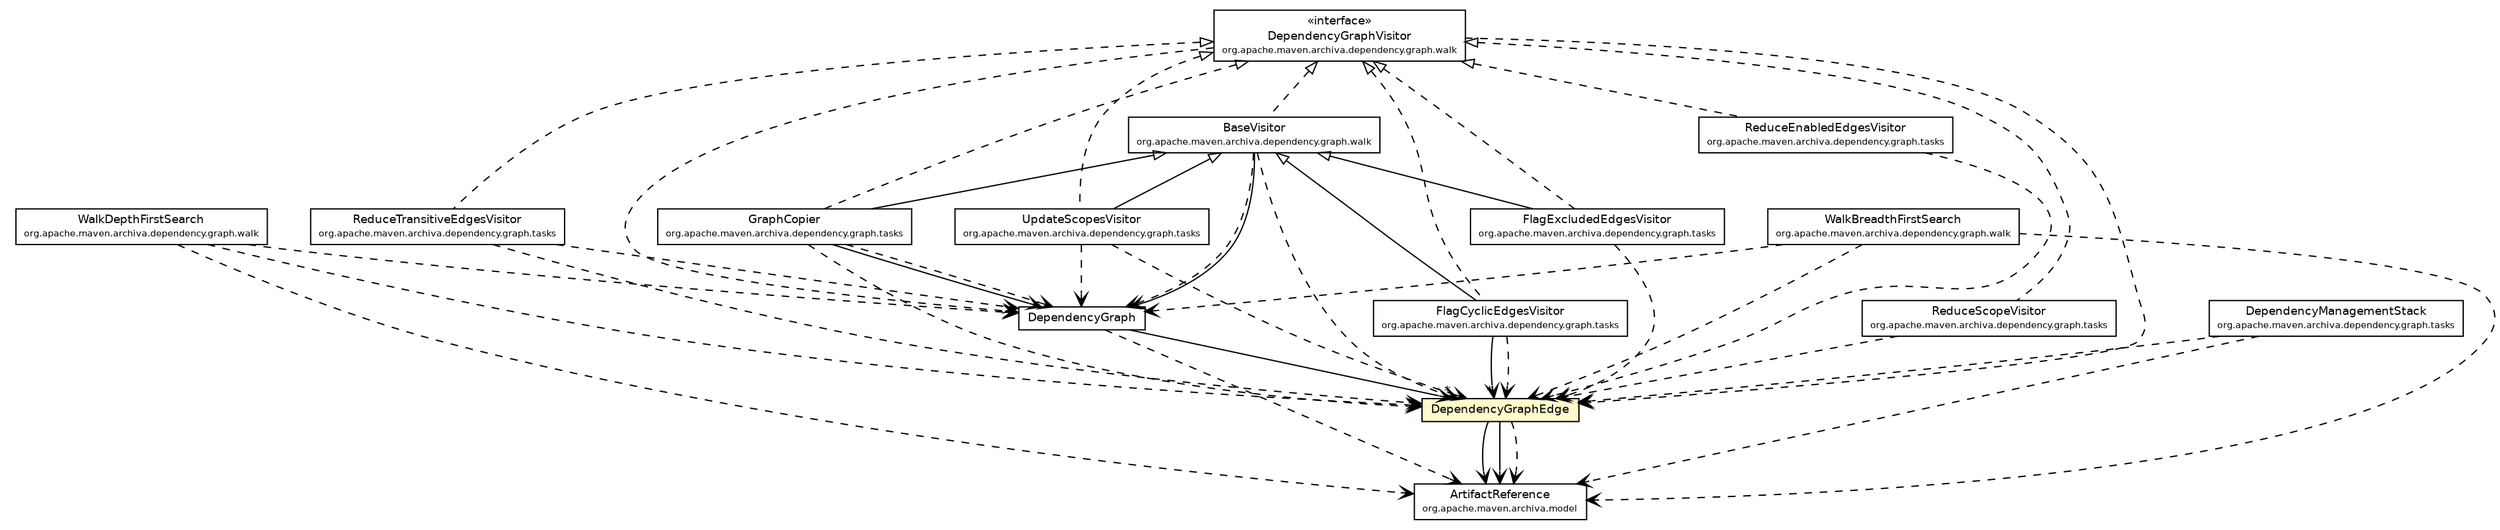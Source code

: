 #!/usr/local/bin/dot
#
# Class diagram 
# Generated by UmlGraph version 4.6 (http://www.spinellis.gr/sw/umlgraph)
#

digraph G {
	edge [fontname="Helvetica",fontsize=10,labelfontname="Helvetica",labelfontsize=10];
	node [fontname="Helvetica",fontsize=10,shape=plaintext];
	// org.apache.maven.archiva.dependency.graph.DependencyGraphEdge
	c125294 [label=<<table border="0" cellborder="1" cellspacing="0" cellpadding="2" port="p" bgcolor="lemonChiffon" href="./DependencyGraphEdge.html">
		<tr><td><table border="0" cellspacing="0" cellpadding="1">
			<tr><td> DependencyGraphEdge </td></tr>
		</table></td></tr>
		</table>>, fontname="Helvetica", fontcolor="black", fontsize=9.0];
	// org.apache.maven.archiva.dependency.graph.DependencyGraph
	c125296 [label=<<table border="0" cellborder="1" cellspacing="0" cellpadding="2" port="p" href="./DependencyGraph.html">
		<tr><td><table border="0" cellspacing="0" cellpadding="1">
			<tr><td> DependencyGraph </td></tr>
		</table></td></tr>
		</table>>, fontname="Helvetica", fontcolor="black", fontsize=9.0];
	// org.apache.maven.archiva.dependency.graph.tasks.UpdateScopesVisitor
	c125311 [label=<<table border="0" cellborder="1" cellspacing="0" cellpadding="2" port="p" href="./tasks/UpdateScopesVisitor.html">
		<tr><td><table border="0" cellspacing="0" cellpadding="1">
			<tr><td> UpdateScopesVisitor </td></tr>
			<tr><td><font point-size="7.0"> org.apache.maven.archiva.dependency.graph.tasks </font></td></tr>
		</table></td></tr>
		</table>>, fontname="Helvetica", fontcolor="black", fontsize=9.0];
	// org.apache.maven.archiva.dependency.graph.tasks.ReduceTransitiveEdgesVisitor
	c125316 [label=<<table border="0" cellborder="1" cellspacing="0" cellpadding="2" port="p" href="./tasks/ReduceTransitiveEdgesVisitor.html">
		<tr><td><table border="0" cellspacing="0" cellpadding="1">
			<tr><td> ReduceTransitiveEdgesVisitor </td></tr>
			<tr><td><font point-size="7.0"> org.apache.maven.archiva.dependency.graph.tasks </font></td></tr>
		</table></td></tr>
		</table>>, fontname="Helvetica", fontcolor="black", fontsize=9.0];
	// org.apache.maven.archiva.dependency.graph.tasks.ReduceScopeVisitor
	c125318 [label=<<table border="0" cellborder="1" cellspacing="0" cellpadding="2" port="p" href="./tasks/ReduceScopeVisitor.html">
		<tr><td><table border="0" cellspacing="0" cellpadding="1">
			<tr><td> ReduceScopeVisitor </td></tr>
			<tr><td><font point-size="7.0"> org.apache.maven.archiva.dependency.graph.tasks </font></td></tr>
		</table></td></tr>
		</table>>, fontname="Helvetica", fontcolor="black", fontsize=9.0];
	// org.apache.maven.archiva.dependency.graph.tasks.ReduceEnabledEdgesVisitor
	c125320 [label=<<table border="0" cellborder="1" cellspacing="0" cellpadding="2" port="p" href="./tasks/ReduceEnabledEdgesVisitor.html">
		<tr><td><table border="0" cellspacing="0" cellpadding="1">
			<tr><td> ReduceEnabledEdgesVisitor </td></tr>
			<tr><td><font point-size="7.0"> org.apache.maven.archiva.dependency.graph.tasks </font></td></tr>
		</table></td></tr>
		</table>>, fontname="Helvetica", fontcolor="black", fontsize=9.0];
	// org.apache.maven.archiva.dependency.graph.tasks.GraphCopier
	c125324 [label=<<table border="0" cellborder="1" cellspacing="0" cellpadding="2" port="p" href="./tasks/GraphCopier.html">
		<tr><td><table border="0" cellspacing="0" cellpadding="1">
			<tr><td> GraphCopier </td></tr>
			<tr><td><font point-size="7.0"> org.apache.maven.archiva.dependency.graph.tasks </font></td></tr>
		</table></td></tr>
		</table>>, fontname="Helvetica", fontcolor="black", fontsize=9.0];
	// org.apache.maven.archiva.dependency.graph.tasks.FlagExcludedEdgesVisitor
	c125325 [label=<<table border="0" cellborder="1" cellspacing="0" cellpadding="2" port="p" href="./tasks/FlagExcludedEdgesVisitor.html">
		<tr><td><table border="0" cellspacing="0" cellpadding="1">
			<tr><td> FlagExcludedEdgesVisitor </td></tr>
			<tr><td><font point-size="7.0"> org.apache.maven.archiva.dependency.graph.tasks </font></td></tr>
		</table></td></tr>
		</table>>, fontname="Helvetica", fontcolor="black", fontsize=9.0];
	// org.apache.maven.archiva.dependency.graph.tasks.FlagCyclicEdgesVisitor
	c125327 [label=<<table border="0" cellborder="1" cellspacing="0" cellpadding="2" port="p" href="./tasks/FlagCyclicEdgesVisitor.html">
		<tr><td><table border="0" cellspacing="0" cellpadding="1">
			<tr><td> FlagCyclicEdgesVisitor </td></tr>
			<tr><td><font point-size="7.0"> org.apache.maven.archiva.dependency.graph.tasks </font></td></tr>
		</table></td></tr>
		</table>>, fontname="Helvetica", fontcolor="black", fontsize=9.0];
	// org.apache.maven.archiva.dependency.graph.tasks.DependencyManagementStack
	c125329 [label=<<table border="0" cellborder="1" cellspacing="0" cellpadding="2" port="p" href="./tasks/DependencyManagementStack.html">
		<tr><td><table border="0" cellspacing="0" cellpadding="1">
			<tr><td> DependencyManagementStack </td></tr>
			<tr><td><font point-size="7.0"> org.apache.maven.archiva.dependency.graph.tasks </font></td></tr>
		</table></td></tr>
		</table>>, fontname="Helvetica", fontcolor="black", fontsize=9.0];
	// org.apache.maven.archiva.dependency.graph.walk.WalkDepthFirstSearch
	c125333 [label=<<table border="0" cellborder="1" cellspacing="0" cellpadding="2" port="p" href="./walk/WalkDepthFirstSearch.html">
		<tr><td><table border="0" cellspacing="0" cellpadding="1">
			<tr><td> WalkDepthFirstSearch </td></tr>
			<tr><td><font point-size="7.0"> org.apache.maven.archiva.dependency.graph.walk </font></td></tr>
		</table></td></tr>
		</table>>, fontname="Helvetica", fontcolor="black", fontsize=9.0];
	// org.apache.maven.archiva.dependency.graph.walk.WalkBreadthFirstSearch
	c125334 [label=<<table border="0" cellborder="1" cellspacing="0" cellpadding="2" port="p" href="./walk/WalkBreadthFirstSearch.html">
		<tr><td><table border="0" cellspacing="0" cellpadding="1">
			<tr><td> WalkBreadthFirstSearch </td></tr>
			<tr><td><font point-size="7.0"> org.apache.maven.archiva.dependency.graph.walk </font></td></tr>
		</table></td></tr>
		</table>>, fontname="Helvetica", fontcolor="black", fontsize=9.0];
	// org.apache.maven.archiva.dependency.graph.walk.DependencyGraphVisitor
	c125336 [label=<<table border="0" cellborder="1" cellspacing="0" cellpadding="2" port="p" href="./walk/DependencyGraphVisitor.html">
		<tr><td><table border="0" cellspacing="0" cellpadding="1">
			<tr><td> &laquo;interface&raquo; </td></tr>
			<tr><td> DependencyGraphVisitor </td></tr>
			<tr><td><font point-size="7.0"> org.apache.maven.archiva.dependency.graph.walk </font></td></tr>
		</table></td></tr>
		</table>>, fontname="Helvetica", fontcolor="black", fontsize=9.0];
	// org.apache.maven.archiva.dependency.graph.walk.BaseVisitor
	c125337 [label=<<table border="0" cellborder="1" cellspacing="0" cellpadding="2" port="p" href="./walk/BaseVisitor.html">
		<tr><td><table border="0" cellspacing="0" cellpadding="1">
			<tr><td> BaseVisitor </td></tr>
			<tr><td><font point-size="7.0"> org.apache.maven.archiva.dependency.graph.walk </font></td></tr>
		</table></td></tr>
		</table>>, fontname="Helvetica", fontcolor="black", fontsize=9.0];
	//org.apache.maven.archiva.dependency.graph.tasks.UpdateScopesVisitor extends org.apache.maven.archiva.dependency.graph.walk.BaseVisitor
	c125337:p -> c125311:p [dir=back,arrowtail=empty];
	//org.apache.maven.archiva.dependency.graph.tasks.UpdateScopesVisitor implements org.apache.maven.archiva.dependency.graph.walk.DependencyGraphVisitor
	c125336:p -> c125311:p [dir=back,arrowtail=empty,style=dashed];
	//org.apache.maven.archiva.dependency.graph.tasks.ReduceTransitiveEdgesVisitor implements org.apache.maven.archiva.dependency.graph.walk.DependencyGraphVisitor
	c125336:p -> c125316:p [dir=back,arrowtail=empty,style=dashed];
	//org.apache.maven.archiva.dependency.graph.tasks.ReduceScopeVisitor implements org.apache.maven.archiva.dependency.graph.walk.DependencyGraphVisitor
	c125336:p -> c125318:p [dir=back,arrowtail=empty,style=dashed];
	//org.apache.maven.archiva.dependency.graph.tasks.ReduceEnabledEdgesVisitor implements org.apache.maven.archiva.dependency.graph.walk.DependencyGraphVisitor
	c125336:p -> c125320:p [dir=back,arrowtail=empty,style=dashed];
	//org.apache.maven.archiva.dependency.graph.tasks.GraphCopier extends org.apache.maven.archiva.dependency.graph.walk.BaseVisitor
	c125337:p -> c125324:p [dir=back,arrowtail=empty];
	//org.apache.maven.archiva.dependency.graph.tasks.GraphCopier implements org.apache.maven.archiva.dependency.graph.walk.DependencyGraphVisitor
	c125336:p -> c125324:p [dir=back,arrowtail=empty,style=dashed];
	//org.apache.maven.archiva.dependency.graph.tasks.FlagExcludedEdgesVisitor extends org.apache.maven.archiva.dependency.graph.walk.BaseVisitor
	c125337:p -> c125325:p [dir=back,arrowtail=empty];
	//org.apache.maven.archiva.dependency.graph.tasks.FlagExcludedEdgesVisitor implements org.apache.maven.archiva.dependency.graph.walk.DependencyGraphVisitor
	c125336:p -> c125325:p [dir=back,arrowtail=empty,style=dashed];
	//org.apache.maven.archiva.dependency.graph.tasks.FlagCyclicEdgesVisitor extends org.apache.maven.archiva.dependency.graph.walk.BaseVisitor
	c125337:p -> c125327:p [dir=back,arrowtail=empty];
	//org.apache.maven.archiva.dependency.graph.tasks.FlagCyclicEdgesVisitor implements org.apache.maven.archiva.dependency.graph.walk.DependencyGraphVisitor
	c125336:p -> c125327:p [dir=back,arrowtail=empty,style=dashed];
	//org.apache.maven.archiva.dependency.graph.walk.BaseVisitor implements org.apache.maven.archiva.dependency.graph.walk.DependencyGraphVisitor
	c125336:p -> c125337:p [dir=back,arrowtail=empty,style=dashed];
	// org.apache.maven.archiva.dependency.graph.DependencyGraphEdge NAVASSOC org.apache.maven.archiva.model.ArtifactReference
	c125294:p -> c125407:p [taillabel="", label="", headlabel="", fontname="Helvetica", fontcolor="black", fontsize=10.0, color="black", arrowhead=open];
	// org.apache.maven.archiva.dependency.graph.DependencyGraphEdge NAVASSOC org.apache.maven.archiva.model.ArtifactReference
	c125294:p -> c125407:p [taillabel="", label="", headlabel="", fontname="Helvetica", fontcolor="black", fontsize=10.0, color="black", arrowhead=open];
	// org.apache.maven.archiva.dependency.graph.DependencyGraph NAVASSOC org.apache.maven.archiva.dependency.graph.DependencyGraphEdge
	c125296:p -> c125294:p [taillabel="", label="", headlabel="*", fontname="Helvetica", fontcolor="black", fontsize=10.0, color="black", arrowhead=open];
	// org.apache.maven.archiva.dependency.graph.tasks.GraphCopier NAVASSOC org.apache.maven.archiva.dependency.graph.DependencyGraph
	c125324:p -> c125296:p [taillabel="", label="", headlabel="", fontname="Helvetica", fontcolor="black", fontsize=10.0, color="black", arrowhead=open];
	// org.apache.maven.archiva.dependency.graph.tasks.FlagCyclicEdgesVisitor NAVASSOC org.apache.maven.archiva.dependency.graph.DependencyGraphEdge
	c125327:p -> c125294:p [taillabel="", label="", headlabel="*", fontname="Helvetica", fontcolor="black", fontsize=10.0, color="black", arrowhead=open];
	// org.apache.maven.archiva.dependency.graph.walk.BaseVisitor NAVASSOC org.apache.maven.archiva.dependency.graph.DependencyGraph
	c125337:p -> c125296:p [taillabel="", label="", headlabel="", fontname="Helvetica", fontcolor="black", fontsize=10.0, color="black", arrowhead=open];
	// org.apache.maven.archiva.dependency.graph.DependencyGraphEdge DEPEND org.apache.maven.archiva.model.ArtifactReference
	c125294:p -> c125407:p [taillabel="", label="", headlabel="", fontname="Helvetica", fontcolor="black", fontsize=10.0, color="black", arrowhead=open, style=dashed];
	// org.apache.maven.archiva.dependency.graph.DependencyGraph DEPEND org.apache.maven.archiva.model.ArtifactReference
	c125296:p -> c125407:p [taillabel="", label="", headlabel="", fontname="Helvetica", fontcolor="black", fontsize=10.0, color="black", arrowhead=open, style=dashed];
	// org.apache.maven.archiva.dependency.graph.tasks.UpdateScopesVisitor DEPEND org.apache.maven.archiva.dependency.graph.DependencyGraphEdge
	c125311:p -> c125294:p [taillabel="", label="", headlabel="", fontname="Helvetica", fontcolor="black", fontsize=10.0, color="black", arrowhead=open, style=dashed];
	// org.apache.maven.archiva.dependency.graph.tasks.UpdateScopesVisitor DEPEND org.apache.maven.archiva.dependency.graph.DependencyGraph
	c125311:p -> c125296:p [taillabel="", label="", headlabel="", fontname="Helvetica", fontcolor="black", fontsize=10.0, color="black", arrowhead=open, style=dashed];
	// org.apache.maven.archiva.dependency.graph.tasks.ReduceTransitiveEdgesVisitor DEPEND org.apache.maven.archiva.dependency.graph.DependencyGraphEdge
	c125316:p -> c125294:p [taillabel="", label="", headlabel="", fontname="Helvetica", fontcolor="black", fontsize=10.0, color="black", arrowhead=open, style=dashed];
	// org.apache.maven.archiva.dependency.graph.tasks.ReduceTransitiveEdgesVisitor DEPEND org.apache.maven.archiva.dependency.graph.DependencyGraph
	c125316:p -> c125296:p [taillabel="", label="", headlabel="", fontname="Helvetica", fontcolor="black", fontsize=10.0, color="black", arrowhead=open, style=dashed];
	// org.apache.maven.archiva.dependency.graph.tasks.ReduceScopeVisitor DEPEND org.apache.maven.archiva.dependency.graph.DependencyGraphEdge
	c125318:p -> c125294:p [taillabel="", label="", headlabel="", fontname="Helvetica", fontcolor="black", fontsize=10.0, color="black", arrowhead=open, style=dashed];
	// org.apache.maven.archiva.dependency.graph.tasks.ReduceEnabledEdgesVisitor DEPEND org.apache.maven.archiva.dependency.graph.DependencyGraphEdge
	c125320:p -> c125294:p [taillabel="", label="", headlabel="", fontname="Helvetica", fontcolor="black", fontsize=10.0, color="black", arrowhead=open, style=dashed];
	// org.apache.maven.archiva.dependency.graph.tasks.GraphCopier DEPEND org.apache.maven.archiva.dependency.graph.DependencyGraphEdge
	c125324:p -> c125294:p [taillabel="", label="", headlabel="", fontname="Helvetica", fontcolor="black", fontsize=10.0, color="black", arrowhead=open, style=dashed];
	// org.apache.maven.archiva.dependency.graph.tasks.GraphCopier DEPEND org.apache.maven.archiva.dependency.graph.DependencyGraph
	c125324:p -> c125296:p [taillabel="", label="", headlabel="", fontname="Helvetica", fontcolor="black", fontsize=10.0, color="black", arrowhead=open, style=dashed];
	// org.apache.maven.archiva.dependency.graph.tasks.FlagExcludedEdgesVisitor DEPEND org.apache.maven.archiva.dependency.graph.DependencyGraphEdge
	c125325:p -> c125294:p [taillabel="", label="", headlabel="", fontname="Helvetica", fontcolor="black", fontsize=10.0, color="black", arrowhead=open, style=dashed];
	// org.apache.maven.archiva.dependency.graph.tasks.FlagCyclicEdgesVisitor DEPEND org.apache.maven.archiva.dependency.graph.DependencyGraphEdge
	c125327:p -> c125294:p [taillabel="", label="", headlabel="", fontname="Helvetica", fontcolor="black", fontsize=10.0, color="black", arrowhead=open, style=dashed];
	// org.apache.maven.archiva.dependency.graph.tasks.DependencyManagementStack DEPEND org.apache.maven.archiva.model.ArtifactReference
	c125329:p -> c125407:p [taillabel="", label="", headlabel="", fontname="Helvetica", fontcolor="black", fontsize=10.0, color="black", arrowhead=open, style=dashed];
	// org.apache.maven.archiva.dependency.graph.tasks.DependencyManagementStack DEPEND org.apache.maven.archiva.dependency.graph.DependencyGraphEdge
	c125329:p -> c125294:p [taillabel="", label="", headlabel="", fontname="Helvetica", fontcolor="black", fontsize=10.0, color="black", arrowhead=open, style=dashed];
	// org.apache.maven.archiva.dependency.graph.walk.WalkDepthFirstSearch DEPEND org.apache.maven.archiva.model.ArtifactReference
	c125333:p -> c125407:p [taillabel="", label="", headlabel="", fontname="Helvetica", fontcolor="black", fontsize=10.0, color="black", arrowhead=open, style=dashed];
	// org.apache.maven.archiva.dependency.graph.walk.WalkDepthFirstSearch DEPEND org.apache.maven.archiva.dependency.graph.DependencyGraphEdge
	c125333:p -> c125294:p [taillabel="", label="", headlabel="", fontname="Helvetica", fontcolor="black", fontsize=10.0, color="black", arrowhead=open, style=dashed];
	// org.apache.maven.archiva.dependency.graph.walk.WalkDepthFirstSearch DEPEND org.apache.maven.archiva.dependency.graph.DependencyGraph
	c125333:p -> c125296:p [taillabel="", label="", headlabel="", fontname="Helvetica", fontcolor="black", fontsize=10.0, color="black", arrowhead=open, style=dashed];
	// org.apache.maven.archiva.dependency.graph.walk.WalkBreadthFirstSearch DEPEND org.apache.maven.archiva.model.ArtifactReference
	c125334:p -> c125407:p [taillabel="", label="", headlabel="", fontname="Helvetica", fontcolor="black", fontsize=10.0, color="black", arrowhead=open, style=dashed];
	// org.apache.maven.archiva.dependency.graph.walk.WalkBreadthFirstSearch DEPEND org.apache.maven.archiva.dependency.graph.DependencyGraphEdge
	c125334:p -> c125294:p [taillabel="", label="", headlabel="", fontname="Helvetica", fontcolor="black", fontsize=10.0, color="black", arrowhead=open, style=dashed];
	// org.apache.maven.archiva.dependency.graph.walk.WalkBreadthFirstSearch DEPEND org.apache.maven.archiva.dependency.graph.DependencyGraph
	c125334:p -> c125296:p [taillabel="", label="", headlabel="", fontname="Helvetica", fontcolor="black", fontsize=10.0, color="black", arrowhead=open, style=dashed];
	// org.apache.maven.archiva.dependency.graph.walk.DependencyGraphVisitor DEPEND org.apache.maven.archiva.dependency.graph.DependencyGraphEdge
	c125336:p -> c125294:p [taillabel="", label="", headlabel="", fontname="Helvetica", fontcolor="black", fontsize=10.0, color="black", arrowhead=open, style=dashed];
	// org.apache.maven.archiva.dependency.graph.walk.DependencyGraphVisitor DEPEND org.apache.maven.archiva.dependency.graph.DependencyGraph
	c125336:p -> c125296:p [taillabel="", label="", headlabel="", fontname="Helvetica", fontcolor="black", fontsize=10.0, color="black", arrowhead=open, style=dashed];
	// org.apache.maven.archiva.dependency.graph.walk.BaseVisitor DEPEND org.apache.maven.archiva.dependency.graph.DependencyGraphEdge
	c125337:p -> c125294:p [taillabel="", label="", headlabel="", fontname="Helvetica", fontcolor="black", fontsize=10.0, color="black", arrowhead=open, style=dashed];
	// org.apache.maven.archiva.dependency.graph.walk.BaseVisitor DEPEND org.apache.maven.archiva.dependency.graph.DependencyGraph
	c125337:p -> c125296:p [taillabel="", label="", headlabel="", fontname="Helvetica", fontcolor="black", fontsize=10.0, color="black", arrowhead=open, style=dashed];
	// org.apache.maven.archiva.model.ArtifactReference
	c125407 [label=<<table border="0" cellborder="1" cellspacing="0" cellpadding="2" port="p" href="http://java.sun.com/j2se/1.4.2/docs/api/org/apache/maven/archiva/model/ArtifactReference.html">
		<tr><td><table border="0" cellspacing="0" cellpadding="1">
			<tr><td> ArtifactReference </td></tr>
			<tr><td><font point-size="7.0"> org.apache.maven.archiva.model </font></td></tr>
		</table></td></tr>
		</table>>, fontname="Helvetica", fontcolor="black", fontsize=9.0];
}

